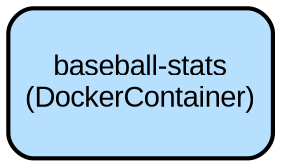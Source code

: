digraph INFRA {
  node [ color = "black", fillcolor = "#E6E6E6", height =1, style = "filled,bold,rounded", fontname = "Arial" ];
  "baseball-stats" [ label = "baseball-stats
(DockerContainer)", shape =rectangle, fillcolor = "#B7E0FF" ];
}
